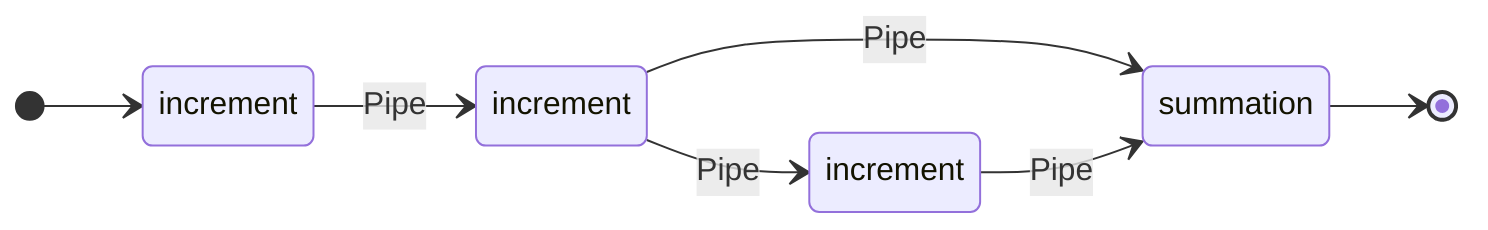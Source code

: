 stateDiagram
    direction LR
    state "increment" as state_0
    state "increment" as state_1
    state "increment" as state_2
    state "summation" as state_3
    [*] --> state_0
    state_0 --> state_1: Pipe
    state_1 --> state_2: Pipe
    state_1 --> state_3: Pipe
    state_2 --> state_3: Pipe
    state_3 --> [*]